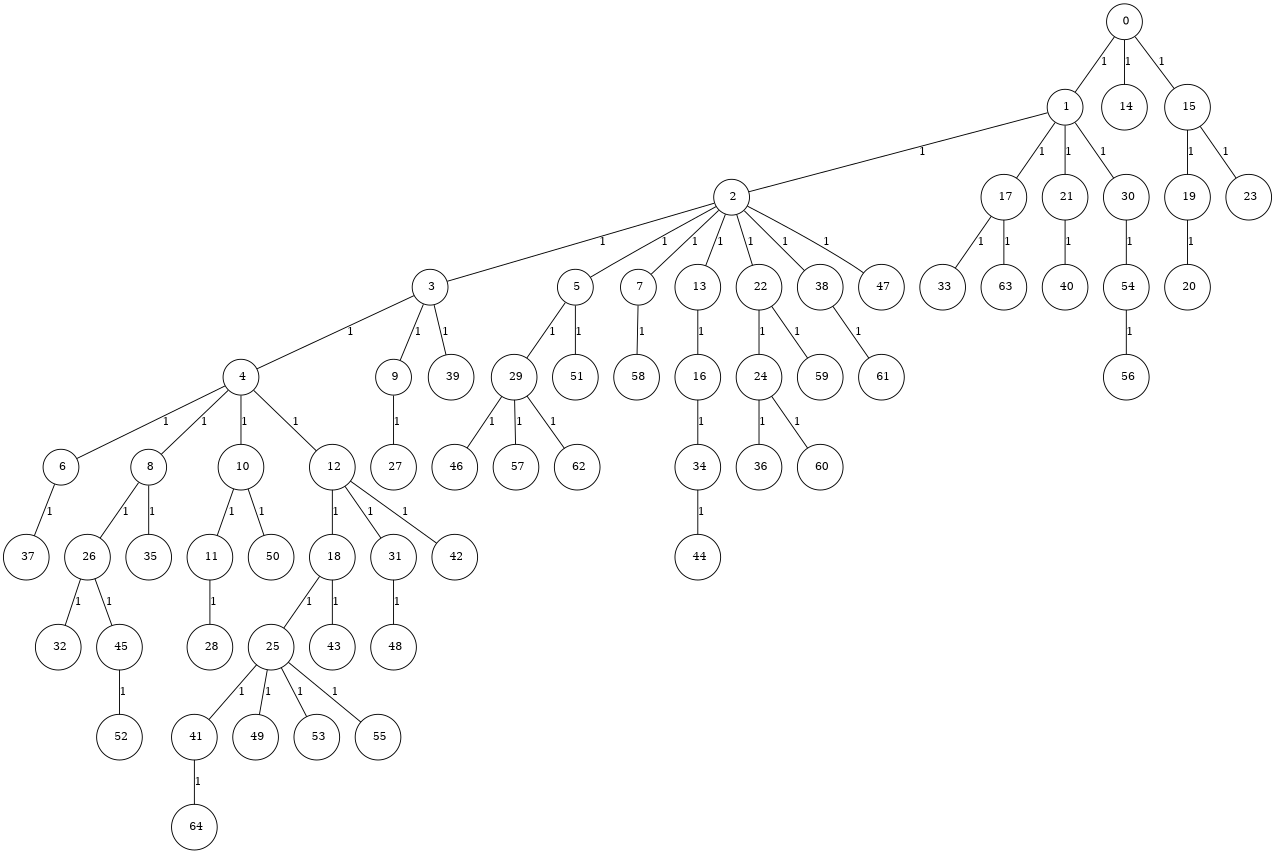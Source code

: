 graph G {
size="8.5,11;"
ratio = "expand;"
fixedsize="true;"
overlap="scale;"
node[shape=circle,width=.12,hight=.12,fontsize=12]
edge[fontsize=12]

0[label=" 0" color=black, pos="1.82429,2.6373373!"];
1[label=" 1" color=black, pos="0.28871263,1.3010257!"];
2[label=" 2" color=black, pos="2.2444305,1.7871935!"];
3[label=" 3" color=black, pos="0.33396472,1.3538429!"];
4[label=" 4" color=black, pos="1.6090667,1.4651611!"];
5[label=" 5" color=black, pos="2.713801,0.29788197!"];
6[label=" 6" color=black, pos="0.32963709,2.7963595!"];
7[label=" 7" color=black, pos="1.2846288,0.34773611!"];
8[label=" 8" color=black, pos="0.81395263,1.1996941!"];
9[label=" 9" color=black, pos="1.1695315,0.77102151!"];
10[label=" 10" color=black, pos="2.3816639,1.9456091!"];
11[label=" 11" color=black, pos="1.4883064,0.25521919!"];
12[label=" 12" color=black, pos="2.846763,2.9118526!"];
13[label=" 13" color=black, pos="2.2642509,0.19951796!"];
14[label=" 14" color=black, pos="1.1071413,1.1499694!"];
15[label=" 15" color=black, pos="1.990501,1.500689!"];
16[label=" 16" color=black, pos="1.4827789,2.9071189!"];
17[label=" 17" color=black, pos="1.2011028,1.0662723!"];
18[label=" 18" color=black, pos="0.23635535,1.2983954!"];
19[label=" 19" color=black, pos="0.31133347,0.82203484!"];
20[label=" 20" color=black, pos="0.2739949,0.71866046!"];
21[label=" 21" color=black, pos="0.94362197,1.1321337!"];
22[label=" 22" color=black, pos="2.9140558,1.4425335!"];
23[label=" 23" color=black, pos="1.7798087,1.7090104!"];
24[label=" 24" color=black, pos="2.6436056,0.91489789!"];
25[label=" 25" color=black, pos="1.2942697,2.4274752!"];
26[label=" 26" color=black, pos="0.99305162,1.2552868!"];
27[label=" 27" color=black, pos="0.27948518,2.4624816!"];
28[label=" 28" color=black, pos="2.811209,1.0917259!"];
29[label=" 29" color=black, pos="1.0993205,1.8055943!"];
30[label=" 30" color=black, pos="2.5059627,2.9179331!"];
31[label=" 31" color=black, pos="2.1913503,1.5483589!"];
32[label=" 32" color=black, pos="2.2430729,0.67966441!"];
33[label=" 33" color=black, pos="0.44442699,0.067967565!"];
34[label=" 34" color=black, pos="1.8330102,2.7418637!"];
35[label=" 35" color=black, pos="1.400576,2.6659755!"];
36[label=" 36" color=black, pos="1.3854873,1.966616!"];
37[label=" 37" color=black, pos="0.9815609,1.4981841!"];
38[label=" 38" color=black, pos="0.020338141,2.773295!"];
39[label=" 39" color=black, pos="2.0430608,2.0466444!"];
40[label=" 40" color=black, pos="1.7849107,0.82347623!"];
41[label=" 41" color=black, pos="2.8334485,2.6668163!"];
42[label=" 42" color=black, pos="0.21469814,2.7789541!"];
43[label=" 43" color=black, pos="1.6130253,2.8270591!"];
44[label=" 44" color=black, pos="0.20263085,2.4833205!"];
45[label=" 45" color=black, pos="1.5658854,0.67171538!"];
46[label=" 46" color=black, pos="2.3976218,0.79791206!"];
47[label=" 47" color=black, pos="1.7666643,0.72681634!"];
48[label=" 48" color=black, pos="0.57086535,0.78091267!"];
49[label=" 49" color=black, pos="1.4417364,2.0707725!"];
50[label=" 50" color=black, pos="0.85640898,2.2717086!"];
51[label=" 51" color=black, pos="2.2946561,0.46794693!"];
52[label=" 52" color=black, pos="1.8924428,0.68147866!"];
53[label=" 53" color=black, pos="1.9327719,0.044551833!"];
54[label=" 54" color=black, pos="0.79820442,2.7710764!"];
55[label=" 55" color=black, pos="1.6870204,2.1164437!"];
56[label=" 56" color=black, pos="0.048185335,2.6621996!"];
57[label=" 57" color=black, pos="0.34508532,2.1463562!"];
58[label=" 58" color=black, pos="2.5826986,1.6709286!"];
59[label=" 59" color=black, pos="2.5168325,2.3746416!"];
60[label=" 60" color=black, pos="0.090142889,2.8676035!"];
61[label=" 61" color=black, pos="0.40931426,2.3533086!"];
62[label=" 62" color=black, pos="1.7546192,0.77238737!"];
63[label=" 63" color=black, pos="1.6222778,1.6995254!"];
64[label=" 64" color=black, pos="2.7861874,2.1603848!"];
0--1[label="1"]
0--14[label="1"]
0--15[label="1"]
1--2[label="1"]
1--17[label="1"]
1--21[label="1"]
1--30[label="1"]
2--3[label="1"]
2--5[label="1"]
2--7[label="1"]
2--13[label="1"]
2--22[label="1"]
2--38[label="1"]
2--47[label="1"]
3--4[label="1"]
3--9[label="1"]
3--39[label="1"]
4--6[label="1"]
4--8[label="1"]
4--10[label="1"]
4--12[label="1"]
5--29[label="1"]
5--51[label="1"]
6--37[label="1"]
7--58[label="1"]
8--26[label="1"]
8--35[label="1"]
9--27[label="1"]
10--11[label="1"]
10--50[label="1"]
11--28[label="1"]
12--18[label="1"]
12--31[label="1"]
12--42[label="1"]
13--16[label="1"]
15--19[label="1"]
15--23[label="1"]
16--34[label="1"]
17--33[label="1"]
17--63[label="1"]
18--25[label="1"]
18--43[label="1"]
19--20[label="1"]
21--40[label="1"]
22--24[label="1"]
22--59[label="1"]
24--36[label="1"]
24--60[label="1"]
25--41[label="1"]
25--49[label="1"]
25--53[label="1"]
25--55[label="1"]
26--32[label="1"]
26--45[label="1"]
29--46[label="1"]
29--57[label="1"]
29--62[label="1"]
30--54[label="1"]
31--48[label="1"]
34--44[label="1"]
38--61[label="1"]
41--64[label="1"]
45--52[label="1"]
54--56[label="1"]

}
